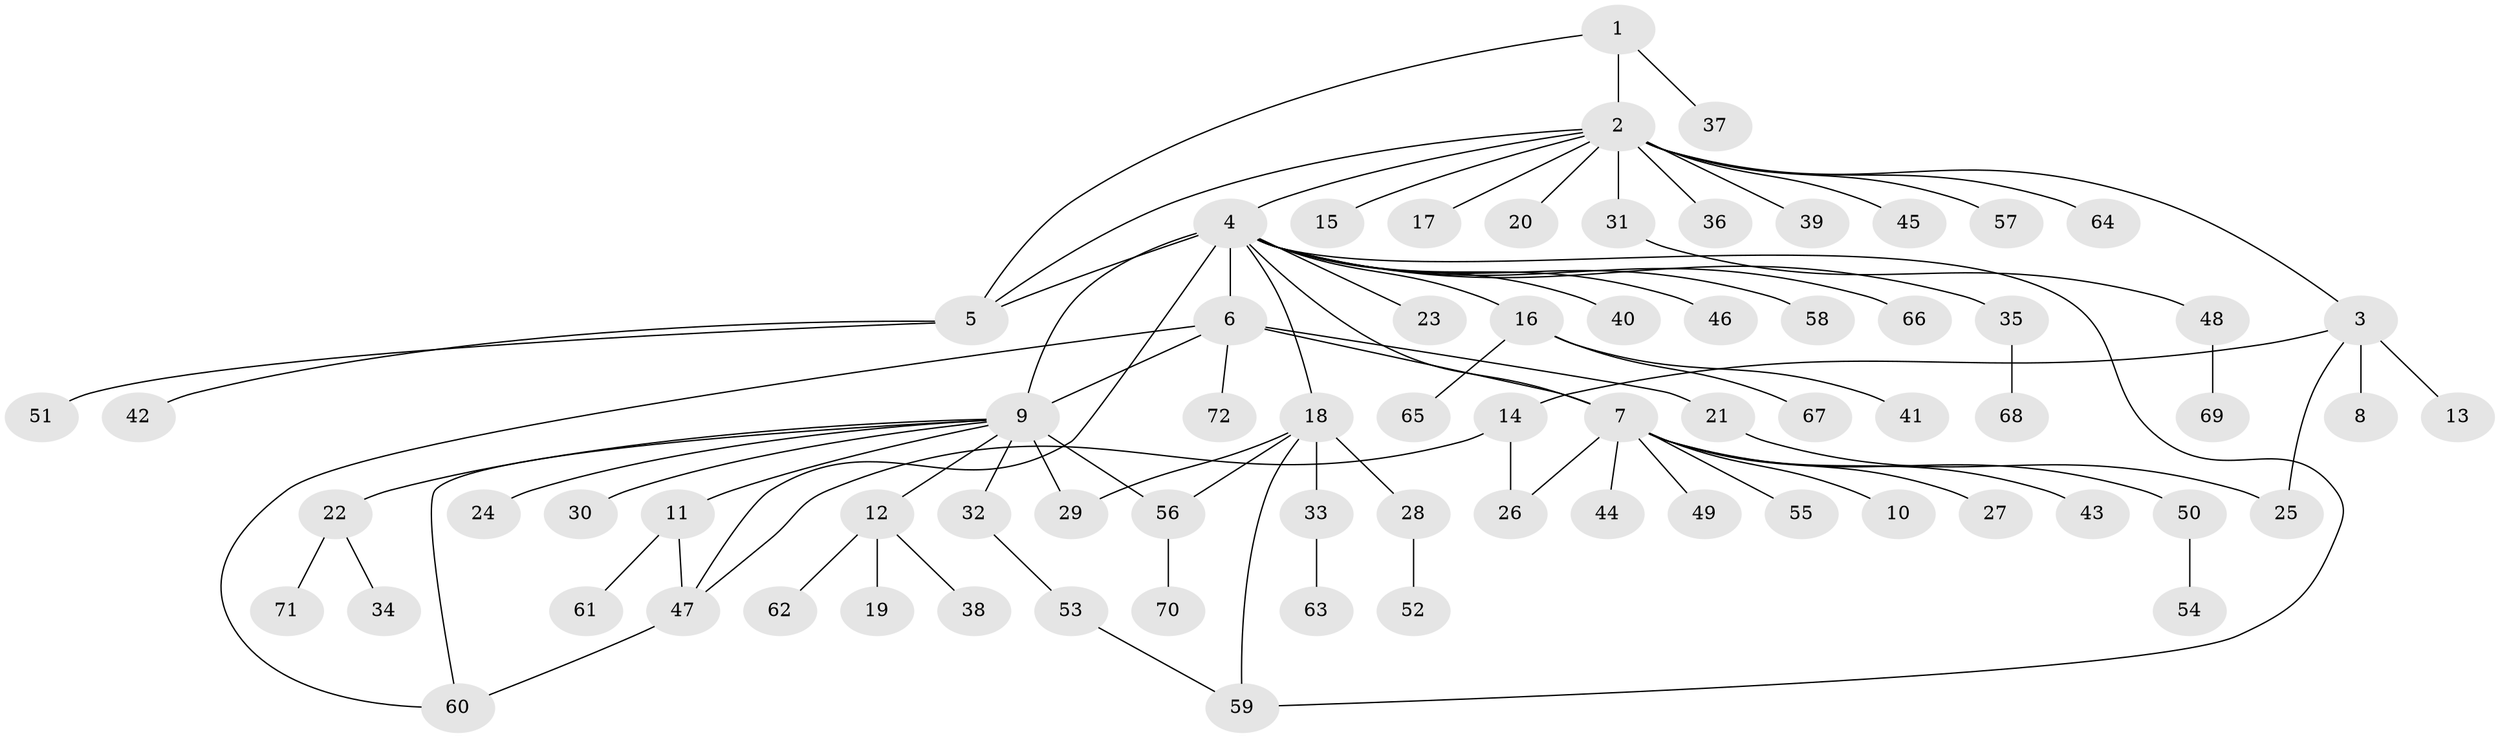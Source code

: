 // original degree distribution, {3: 0.06944444444444445, 14: 0.013888888888888888, 8: 0.006944444444444444, 27: 0.006944444444444444, 6: 0.006944444444444444, 1: 0.6319444444444444, 11: 0.006944444444444444, 17: 0.006944444444444444, 2: 0.19444444444444445, 4: 0.027777777777777776, 5: 0.020833333333333332, 9: 0.006944444444444444}
// Generated by graph-tools (version 1.1) at 2025/35/03/09/25 02:35:40]
// undirected, 72 vertices, 85 edges
graph export_dot {
graph [start="1"]
  node [color=gray90,style=filled];
  1;
  2;
  3;
  4;
  5;
  6;
  7;
  8;
  9;
  10;
  11;
  12;
  13;
  14;
  15;
  16;
  17;
  18;
  19;
  20;
  21;
  22;
  23;
  24;
  25;
  26;
  27;
  28;
  29;
  30;
  31;
  32;
  33;
  34;
  35;
  36;
  37;
  38;
  39;
  40;
  41;
  42;
  43;
  44;
  45;
  46;
  47;
  48;
  49;
  50;
  51;
  52;
  53;
  54;
  55;
  56;
  57;
  58;
  59;
  60;
  61;
  62;
  63;
  64;
  65;
  66;
  67;
  68;
  69;
  70;
  71;
  72;
  1 -- 2 [weight=1.0];
  1 -- 5 [weight=1.0];
  1 -- 37 [weight=1.0];
  2 -- 3 [weight=1.0];
  2 -- 4 [weight=1.0];
  2 -- 5 [weight=1.0];
  2 -- 15 [weight=1.0];
  2 -- 17 [weight=1.0];
  2 -- 20 [weight=1.0];
  2 -- 31 [weight=1.0];
  2 -- 36 [weight=1.0];
  2 -- 39 [weight=1.0];
  2 -- 45 [weight=1.0];
  2 -- 57 [weight=1.0];
  2 -- 64 [weight=1.0];
  3 -- 8 [weight=3.0];
  3 -- 13 [weight=1.0];
  3 -- 14 [weight=1.0];
  3 -- 25 [weight=1.0];
  4 -- 5 [weight=1.0];
  4 -- 6 [weight=12.0];
  4 -- 7 [weight=1.0];
  4 -- 9 [weight=1.0];
  4 -- 16 [weight=1.0];
  4 -- 18 [weight=1.0];
  4 -- 23 [weight=1.0];
  4 -- 35 [weight=1.0];
  4 -- 40 [weight=1.0];
  4 -- 46 [weight=1.0];
  4 -- 47 [weight=1.0];
  4 -- 58 [weight=1.0];
  4 -- 59 [weight=1.0];
  4 -- 66 [weight=1.0];
  5 -- 42 [weight=1.0];
  5 -- 51 [weight=1.0];
  6 -- 7 [weight=1.0];
  6 -- 9 [weight=1.0];
  6 -- 21 [weight=1.0];
  6 -- 60 [weight=1.0];
  6 -- 72 [weight=1.0];
  7 -- 10 [weight=1.0];
  7 -- 26 [weight=1.0];
  7 -- 27 [weight=1.0];
  7 -- 43 [weight=1.0];
  7 -- 44 [weight=1.0];
  7 -- 49 [weight=1.0];
  7 -- 50 [weight=1.0];
  7 -- 55 [weight=1.0];
  9 -- 11 [weight=1.0];
  9 -- 12 [weight=1.0];
  9 -- 22 [weight=1.0];
  9 -- 24 [weight=1.0];
  9 -- 29 [weight=6.0];
  9 -- 30 [weight=1.0];
  9 -- 32 [weight=1.0];
  9 -- 56 [weight=1.0];
  9 -- 60 [weight=1.0];
  11 -- 47 [weight=1.0];
  11 -- 61 [weight=1.0];
  12 -- 19 [weight=1.0];
  12 -- 38 [weight=1.0];
  12 -- 62 [weight=1.0];
  14 -- 26 [weight=6.0];
  14 -- 47 [weight=1.0];
  16 -- 41 [weight=1.0];
  16 -- 65 [weight=1.0];
  16 -- 67 [weight=1.0];
  18 -- 28 [weight=8.0];
  18 -- 29 [weight=1.0];
  18 -- 33 [weight=1.0];
  18 -- 56 [weight=1.0];
  18 -- 59 [weight=1.0];
  21 -- 25 [weight=1.0];
  22 -- 34 [weight=1.0];
  22 -- 71 [weight=1.0];
  28 -- 52 [weight=1.0];
  31 -- 48 [weight=1.0];
  32 -- 53 [weight=1.0];
  33 -- 63 [weight=1.0];
  35 -- 68 [weight=1.0];
  47 -- 60 [weight=1.0];
  48 -- 69 [weight=1.0];
  50 -- 54 [weight=1.0];
  53 -- 59 [weight=1.0];
  56 -- 70 [weight=1.0];
}
